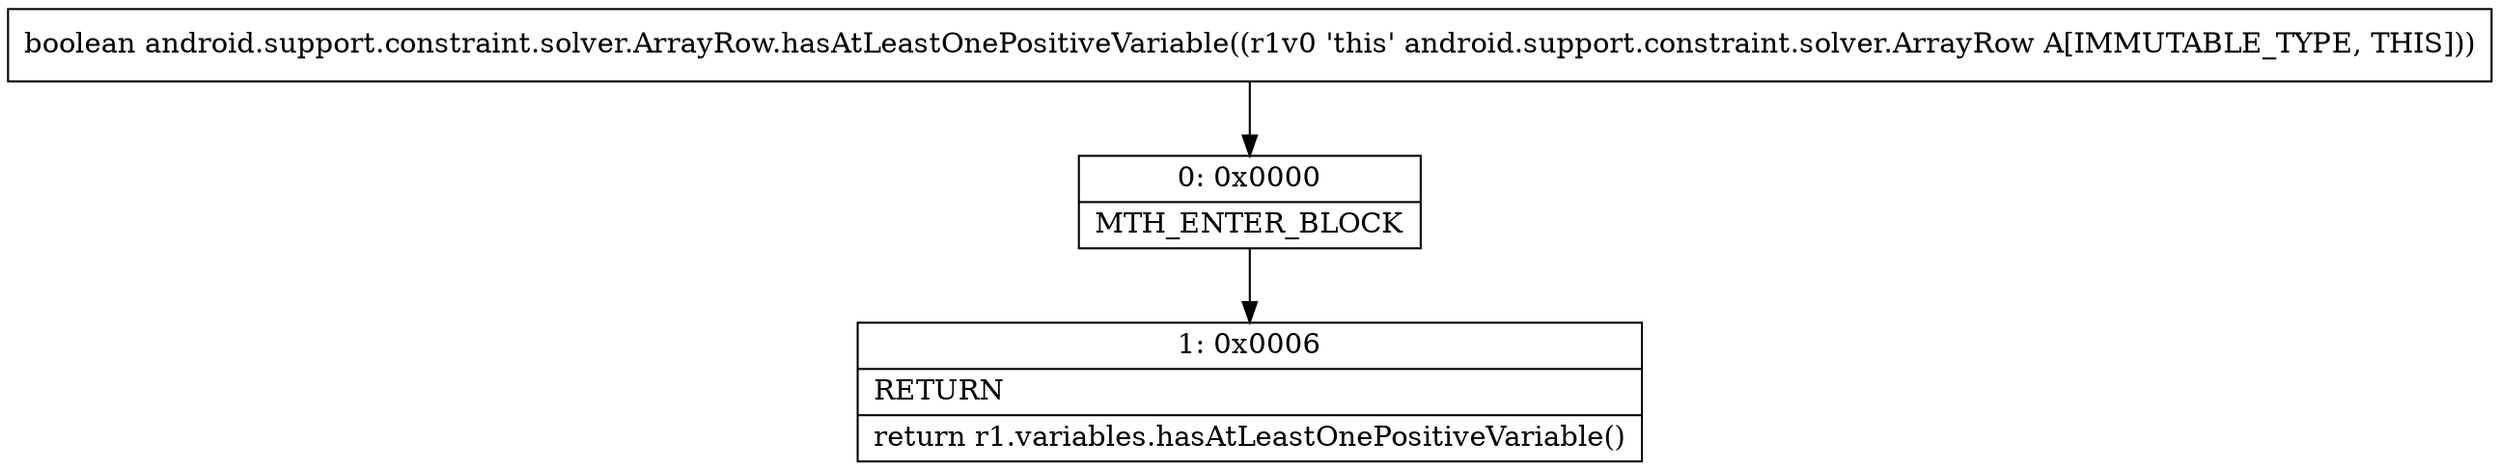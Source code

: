 digraph "CFG forandroid.support.constraint.solver.ArrayRow.hasAtLeastOnePositiveVariable()Z" {
Node_0 [shape=record,label="{0\:\ 0x0000|MTH_ENTER_BLOCK\l}"];
Node_1 [shape=record,label="{1\:\ 0x0006|RETURN\l|return r1.variables.hasAtLeastOnePositiveVariable()\l}"];
MethodNode[shape=record,label="{boolean android.support.constraint.solver.ArrayRow.hasAtLeastOnePositiveVariable((r1v0 'this' android.support.constraint.solver.ArrayRow A[IMMUTABLE_TYPE, THIS])) }"];
MethodNode -> Node_0;
Node_0 -> Node_1;
}

